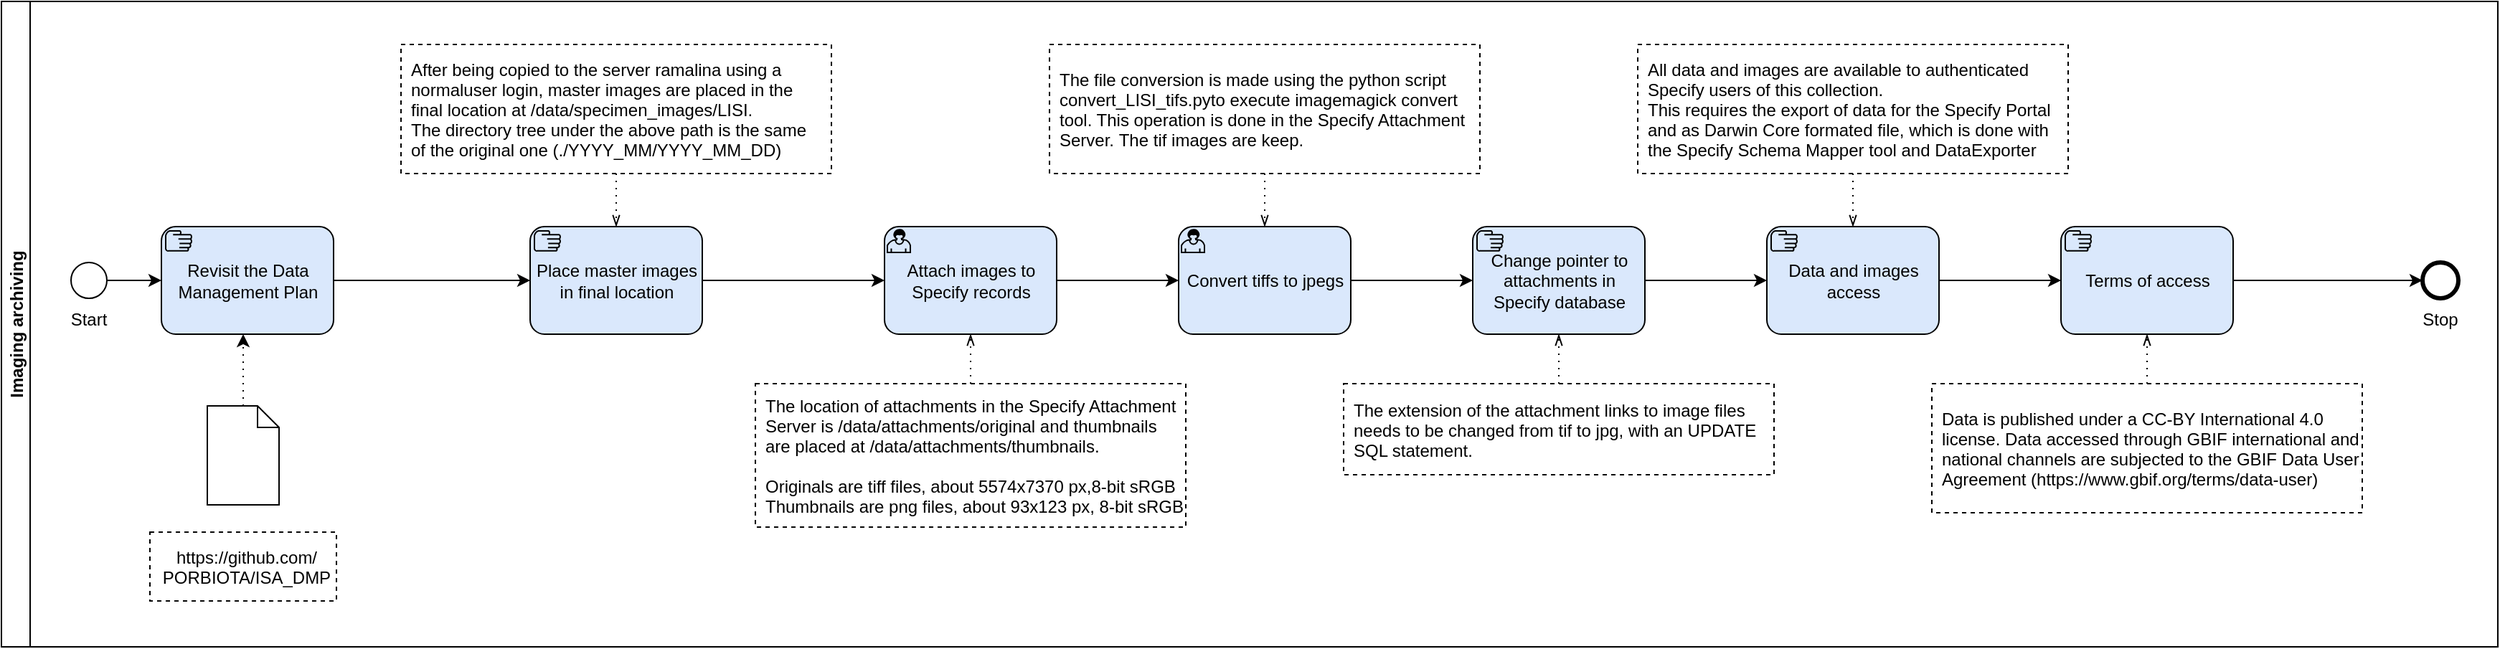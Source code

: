 <mxfile version="16.4.11" type="device"><diagram id="C5RBs43oDa-KdzZeNtuy" name="Page-1"><mxGraphModel dx="951" dy="3087" grid="1" gridSize="10" guides="1" tooltips="1" connect="1" arrows="1" fold="1" page="1" pageScale="1" pageWidth="1920" pageHeight="1200" math="0" shadow="0"><root><mxCell id="WIyWlLk6GJQsqaUBKTNV-0"/><mxCell id="WIyWlLk6GJQsqaUBKTNV-1" parent="WIyWlLk6GJQsqaUBKTNV-0"/><mxCell id="Z1k3hthrZHZ8-aHYoUXY-27" value="" style="edgeStyle=orthogonalEdgeStyle;rounded=0;orthogonalLoop=1;jettySize=auto;html=1;startArrow=none;startFill=0;endArrow=classic;endFill=1;" parent="WIyWlLk6GJQsqaUBKTNV-1" source="saq1hF5vfWgRDRBr79is-0" target="KWRPazFFwxp_j8tZJz7k-1" edge="1"><mxGeometry relative="1" as="geometry"/></mxCell><mxCell id="saq1hF5vfWgRDRBr79is-0" value="" style="ellipse;whiteSpace=wrap;html=1;aspect=fixed;" parent="WIyWlLk6GJQsqaUBKTNV-1" vertex="1"><mxGeometry x="128.5" y="-2138" width="25" height="25" as="geometry"/></mxCell><mxCell id="KWRPazFFwxp_j8tZJz7k-1" value="Revisit the Data&#10;Management Plan" style="points=[[0.25,0,0],[0.5,0,0],[0.75,0,0],[1,0.25,0],[1,0.5,0],[1,0.75,0],[0.75,1,0],[0.5,1,0],[0.25,1,0],[0,0.75,0],[0,0.5,0],[0,0.25,0]];shape=mxgraph.bpmn.task;whiteSpace=wrap;rectStyle=rounded;size=10;taskMarker=manual;fillColor=#dae8fc;strokeColor=#000000;" parent="WIyWlLk6GJQsqaUBKTNV-1" vertex="1"><mxGeometry x="191.5" y="-2163" width="120" height="75" as="geometry"/></mxCell><mxCell id="KWRPazFFwxp_j8tZJz7k-2" value="" style="shape=mxgraph.bpmn.data;labelPosition=center;verticalLabelPosition=bottom;align=center;verticalAlign=top;whiteSpace=wrap;size=15;html=1;" parent="WIyWlLk6GJQsqaUBKTNV-1" vertex="1"><mxGeometry x="223.5" y="-2038" width="50" height="69" as="geometry"/></mxCell><mxCell id="KWRPazFFwxp_j8tZJz7k-3" value="" style="edgeStyle=elbowEdgeStyle;fontSize=12;html=1;endFill=1;startFill=0;endSize=6;startSize=6;dashed=1;dashPattern=1 4;endArrow=classic;startArrow=none;rounded=0;" parent="WIyWlLk6GJQsqaUBKTNV-1" source="KWRPazFFwxp_j8tZJz7k-2" target="KWRPazFFwxp_j8tZJz7k-1" edge="1"><mxGeometry width="160" relative="1" as="geometry"><mxPoint x="348.5" y="-1687.5" as="sourcePoint"/><mxPoint x="288.5" y="-1587" as="targetPoint"/></mxGeometry></mxCell><mxCell id="KWRPazFFwxp_j8tZJz7k-6" value="Place master images&#10;in final location" style="points=[[0.25,0,0],[0.5,0,0],[0.75,0,0],[1,0.25,0],[1,0.5,0],[1,0.75,0],[0.75,1,0],[0.5,1,0],[0.25,1,0],[0,0.75,0],[0,0.5,0],[0,0.25,0]];shape=mxgraph.bpmn.task;whiteSpace=wrap;rectStyle=rounded;size=10;taskMarker=manual;fillColor=#dae8fc;strokeColor=#000000;" parent="WIyWlLk6GJQsqaUBKTNV-1" vertex="1"><mxGeometry x="448.5" y="-2163" width="120" height="75" as="geometry"/></mxCell><mxCell id="KWRPazFFwxp_j8tZJz7k-7" value="" style="edgeStyle=elbowEdgeStyle;fontSize=12;html=1;endArrow=classic;endFill=1;rounded=0;" parent="WIyWlLk6GJQsqaUBKTNV-1" source="KWRPazFFwxp_j8tZJz7k-1" target="KWRPazFFwxp_j8tZJz7k-6" edge="1"><mxGeometry width="160" relative="1" as="geometry"><mxPoint x="298.5" y="-1647" as="sourcePoint"/><mxPoint x="458.5" y="-1647" as="targetPoint"/></mxGeometry></mxCell><mxCell id="KWRPazFFwxp_j8tZJz7k-11" value="" style="edgeStyle=elbowEdgeStyle;fontSize=12;html=1;endArrow=classic;endFill=1;rounded=0;" parent="WIyWlLk6GJQsqaUBKTNV-1" source="KWRPazFFwxp_j8tZJz7k-6" target="HxcbLy3lwClYkwXZZ0eH-2" edge="1"><mxGeometry width="160" relative="1" as="geometry"><mxPoint x="188.5" y="-1487" as="sourcePoint"/><mxPoint x="298.5" y="-1487" as="targetPoint"/></mxGeometry></mxCell><mxCell id="HxcbLy3lwClYkwXZZ0eH-2" value="Attach images to&#10;Specify records" style="points=[[0.25,0,0],[0.5,0,0],[0.75,0,0],[1,0.25,0],[1,0.5,0],[1,0.75,0],[0.75,1,0],[0.5,1,0],[0.25,1,0],[0,0.75,0],[0,0.5,0],[0,0.25,0]];shape=mxgraph.bpmn.task;whiteSpace=wrap;rectStyle=rounded;size=10;taskMarker=user;fillColor=#dae8fc;strokeColor=#000000;" parent="WIyWlLk6GJQsqaUBKTNV-1" vertex="1"><mxGeometry x="695.5" y="-2163" width="120" height="75" as="geometry"/></mxCell><mxCell id="CAfJVCL04lo4b7HKI6iB-4" value="Convert tiffs to jpegs" style="points=[[0.25,0,0],[0.5,0,0],[0.75,0,0],[1,0.25,0],[1,0.5,0],[1,0.75,0],[0.75,1,0],[0.5,1,0],[0.25,1,0],[0,0.75,0],[0,0.5,0],[0,0.25,0]];shape=mxgraph.bpmn.task;whiteSpace=wrap;rectStyle=rounded;size=10;taskMarker=user;fillColor=#dae8fc;strokeColor=#000000;" parent="WIyWlLk6GJQsqaUBKTNV-1" vertex="1"><mxGeometry x="900.5" y="-2163" width="120" height="75" as="geometry"/></mxCell><mxCell id="CAfJVCL04lo4b7HKI6iB-5" value="" style="edgeStyle=elbowEdgeStyle;fontSize=12;html=1;endArrow=classic;endFill=1;rounded=0;" parent="WIyWlLk6GJQsqaUBKTNV-1" source="HxcbLy3lwClYkwXZZ0eH-2" target="CAfJVCL04lo4b7HKI6iB-4" edge="1"><mxGeometry width="160" relative="1" as="geometry"><mxPoint x="569.5" y="-2038" as="sourcePoint"/><mxPoint x="569.5" y="-2016" as="targetPoint"/></mxGeometry></mxCell><mxCell id="Z1k3hthrZHZ8-aHYoUXY-2" value="After being copied to the server ramalina using a&#10;normaluser login, master images are placed in the&#10;final location at /data/specimen_images/LISI.&#10;The directory tree under the above path is the same&#10;of the original one (./YYYY_MM/YYYY_MM_DD)" style="points=[[0.25,0,0],[0.5,0,0],[0.75,0,0],[1,0.25,0],[1,0.5,0],[1,0.75,0],[0.75,1,0],[0.5,1,0],[0.25,1,0],[0,0.75,0],[0,0.5,0],[0,0.25,0]];shape=mxgraph.bpmn.task;arcSize=10;taskMarker=abstract;outline=none;symbol=general;bpmnShapeType=subprocess;isLoopSub=0;verticalAlign=middle;align=left;spacingLeft=5;fontStyle=0" parent="WIyWlLk6GJQsqaUBKTNV-1" vertex="1"><mxGeometry x="358.5" y="-2290" width="300" height="90" as="geometry"/></mxCell><mxCell id="Z1k3hthrZHZ8-aHYoUXY-23" value="" style="points=[[0.145,0.145,0],[0.5,0,0],[0.855,0.145,0],[1,0.5,0],[0.855,0.855,0],[0.5,1,0],[0.145,0.855,0],[0,0.5,0]];shape=mxgraph.bpmn.event;html=1;verticalLabelPosition=bottom;labelBackgroundColor=#ffffff;verticalAlign=top;align=center;perimeter=ellipsePerimeter;outlineConnect=0;aspect=fixed;outline=end;symbol=terminate2;" parent="WIyWlLk6GJQsqaUBKTNV-1" vertex="1"><mxGeometry x="1767.5" y="-2138" width="25" height="25" as="geometry"/></mxCell><mxCell id="vShCWoJCWxjyhyJcnJAN-2" value="https://github.com/&#10;PORBIOTA/ISA_DMP" style="points=[[0.25,0,0],[0.5,0,0],[0.75,0,0],[1,0.25,0],[1,0.5,0],[1,0.75,0],[0.75,1,0],[0.5,1,0],[0.25,1,0],[0,0.75,0],[0,0.5,0],[0,0.25,0]];shape=mxgraph.bpmn.task;arcSize=10;taskMarker=abstract;outline=none;symbol=general;bpmnShapeType=subprocess;isLoopSub=0;verticalAlign=middle;align=center;spacingLeft=5;" parent="WIyWlLk6GJQsqaUBKTNV-1" vertex="1"><mxGeometry x="183.5" y="-1950" width="130" height="48" as="geometry"/></mxCell><mxCell id="vShCWoJCWxjyhyJcnJAN-5" value="The file conversion is made using the python script&#10;convert_LISI_tifs.pyto execute imagemagick convert&#10;tool. This operation is done in the Specify Attachment&#10;Server. The tif images are keep." style="points=[[0.25,0,0],[0.5,0,0],[0.75,0,0],[1,0.25,0],[1,0.5,0],[1,0.75,0],[0.75,1,0],[0.5,1,0],[0.25,1,0],[0,0.75,0],[0,0.5,0],[0,0.25,0]];shape=mxgraph.bpmn.task;arcSize=10;taskMarker=abstract;outline=none;symbol=general;bpmnShapeType=subprocess;isLoopSub=0;verticalAlign=middle;align=left;spacingLeft=5;fontStyle=0" parent="WIyWlLk6GJQsqaUBKTNV-1" vertex="1"><mxGeometry x="810.5" y="-2290" width="300" height="90" as="geometry"/></mxCell><mxCell id="FPVeYQ1jKr1B4zQGlOXX-4" style="edgeStyle=orthogonalEdgeStyle;rounded=0;orthogonalLoop=1;jettySize=auto;html=1;entryX=0;entryY=0.5;entryDx=0;entryDy=0;entryPerimeter=0;" parent="WIyWlLk6GJQsqaUBKTNV-1" source="vShCWoJCWxjyhyJcnJAN-6" target="vShCWoJCWxjyhyJcnJAN-8" edge="1"><mxGeometry relative="1" as="geometry"/></mxCell><mxCell id="vShCWoJCWxjyhyJcnJAN-6" value="Change pointer to&#10;attachments in&#10;Specify database" style="points=[[0.25,0,0],[0.5,0,0],[0.75,0,0],[1,0.25,0],[1,0.5,0],[1,0.75,0],[0.75,1,0],[0.5,1,0],[0.25,1,0],[0,0.75,0],[0,0.5,0],[0,0.25,0]];shape=mxgraph.bpmn.task;whiteSpace=wrap;rectStyle=rounded;size=10;taskMarker=manual;fillColor=#dae8fc;strokeColor=#000000;" parent="WIyWlLk6GJQsqaUBKTNV-1" vertex="1"><mxGeometry x="1105.5" y="-2163" width="120" height="75" as="geometry"/></mxCell><mxCell id="vShCWoJCWxjyhyJcnJAN-7" value="" style="edgeStyle=orthogonalEdgeStyle;rounded=0;orthogonalLoop=1;jettySize=auto;html=1;endArrow=classic;endFill=1;" parent="WIyWlLk6GJQsqaUBKTNV-1" source="CAfJVCL04lo4b7HKI6iB-4" target="vShCWoJCWxjyhyJcnJAN-6" edge="1"><mxGeometry relative="1" as="geometry"><mxPoint x="568.5" y="-1903" as="sourcePoint"/><mxPoint x="568.5" y="-1833" as="targetPoint"/></mxGeometry></mxCell><mxCell id="vShCWoJCWxjyhyJcnJAN-11" value="" style="edgeStyle=orthogonalEdgeStyle;rounded=0;orthogonalLoop=1;jettySize=auto;html=1;endArrow=classic;endFill=1;" parent="WIyWlLk6GJQsqaUBKTNV-1" source="vShCWoJCWxjyhyJcnJAN-8" target="vShCWoJCWxjyhyJcnJAN-10" edge="1"><mxGeometry relative="1" as="geometry"/></mxCell><mxCell id="vShCWoJCWxjyhyJcnJAN-8" value="Data and images&#10;access" style="points=[[0.25,0,0],[0.5,0,0],[0.75,0,0],[1,0.25,0],[1,0.5,0],[1,0.75,0],[0.75,1,0],[0.5,1,0],[0.25,1,0],[0,0.75,0],[0,0.5,0],[0,0.25,0]];shape=mxgraph.bpmn.task;whiteSpace=wrap;rectStyle=rounded;size=10;taskMarker=manual;fillColor=#dae8fc;strokeColor=#000000;" parent="WIyWlLk6GJQsqaUBKTNV-1" vertex="1"><mxGeometry x="1310.5" y="-2163" width="120" height="75" as="geometry"/></mxCell><mxCell id="vShCWoJCWxjyhyJcnJAN-15" value="" style="edgeStyle=orthogonalEdgeStyle;rounded=0;orthogonalLoop=1;jettySize=auto;html=1;endArrow=classic;endFill=1;" parent="WIyWlLk6GJQsqaUBKTNV-1" source="vShCWoJCWxjyhyJcnJAN-10" target="Z1k3hthrZHZ8-aHYoUXY-23" edge="1"><mxGeometry relative="1" as="geometry"/></mxCell><mxCell id="vShCWoJCWxjyhyJcnJAN-10" value="Terms of access" style="points=[[0.25,0,0],[0.5,0,0],[0.75,0,0],[1,0.25,0],[1,0.5,0],[1,0.75,0],[0.75,1,0],[0.5,1,0],[0.25,1,0],[0,0.75,0],[0,0.5,0],[0,0.25,0]];shape=mxgraph.bpmn.task;whiteSpace=wrap;rectStyle=rounded;size=10;taskMarker=manual;fillColor=#dae8fc;strokeColor=#000000;" parent="WIyWlLk6GJQsqaUBKTNV-1" vertex="1"><mxGeometry x="1515.5" y="-2163" width="120" height="75" as="geometry"/></mxCell><mxCell id="vShCWoJCWxjyhyJcnJAN-12" value="Data is published under a CC-BY International 4.0&#10;license. Data accessed through GBIF international and&#10;national channels are subjected to the GBIF Data User&#10;Agreement (https://www.gbif.org/terms/data-user)" style="points=[[0.25,0,0],[0.5,0,0],[0.75,0,0],[1,0.25,0],[1,0.5,0],[1,0.75,0],[0.75,1,0],[0.5,1,0],[0.25,1,0],[0,0.75,0],[0,0.5,0],[0,0.25,0]];shape=mxgraph.bpmn.task;arcSize=10;taskMarker=abstract;outline=none;symbol=general;bpmnShapeType=subprocess;isLoopSub=0;verticalAlign=middle;align=left;spacingLeft=5;fontStyle=0" parent="WIyWlLk6GJQsqaUBKTNV-1" vertex="1"><mxGeometry x="1425.5" y="-2053.5" width="300" height="90" as="geometry"/></mxCell><mxCell id="vShCWoJCWxjyhyJcnJAN-13" value="All data and images are available to authenticated&#10;Specify users of this collection. &#10;This requires the export of data for the Specify Portal&#10;and as Darwin Core formated file, which is done with&#10;the Specify Schema Mapper tool and DataExporter" style="points=[[0.25,0,0],[0.5,0,0],[0.75,0,0],[1,0.25,0],[1,0.5,0],[1,0.75,0],[0.75,1,0],[0.5,1,0],[0.25,1,0],[0,0.75,0],[0,0.5,0],[0,0.25,0]];shape=mxgraph.bpmn.task;arcSize=10;taskMarker=abstract;outline=none;symbol=general;bpmnShapeType=subprocess;isLoopSub=0;verticalAlign=middle;align=left;spacingLeft=5;fontStyle=0" parent="WIyWlLk6GJQsqaUBKTNV-1" vertex="1"><mxGeometry x="1220.5" y="-2290" width="300" height="90" as="geometry"/></mxCell><mxCell id="vShCWoJCWxjyhyJcnJAN-14" value="The extension of the attachment links to image files&#10;needs to be changed from tif to jpg, with an UPDATE&#10;SQL statement." style="points=[[0.25,0,0],[0.5,0,0],[0.75,0,0],[1,0.25,0],[1,0.5,0],[1,0.75,0],[0.75,1,0],[0.5,1,0],[0.25,1,0],[0,0.75,0],[0,0.5,0],[0,0.25,0]];shape=mxgraph.bpmn.task;arcSize=10;taskMarker=abstract;outline=none;symbol=general;bpmnShapeType=subprocess;isLoopSub=0;verticalAlign=middle;align=left;spacingLeft=5;fontStyle=0" parent="WIyWlLk6GJQsqaUBKTNV-1" vertex="1"><mxGeometry x="1015.5" y="-2053.5" width="300" height="63.5" as="geometry"/></mxCell><mxCell id="FPVeYQ1jKr1B4zQGlOXX-0" value="&lt;span style=&quot;background-color: rgb(255 , 255 , 255)&quot;&gt;Start&lt;/span&gt;" style="text;html=1;strokeColor=none;fillColor=none;align=center;verticalAlign=middle;whiteSpace=wrap;rounded=0;" parent="WIyWlLk6GJQsqaUBKTNV-1" vertex="1"><mxGeometry x="121" y="-2108" width="40" height="20" as="geometry"/></mxCell><mxCell id="vShCWoJCWxjyhyJcnJAN-4" value="The location of attachments in the Specify Attachment&#10;Server is /data/attachments/original and thumbnails&#10;are placed at /data/attachments/thumbnails.&#10;&#10;Originals are tiff files, about 5574x7370 px,8-bit sRGB&#10;Thumbnails are png files, about 93x123 px, 8-bit sRGB" style="points=[[0.25,0,0],[0.5,0,0],[0.75,0,0],[1,0.25,0],[1,0.5,0],[1,0.75,0],[0.75,1,0],[0.5,1,0],[0.25,1,0],[0,0.75,0],[0,0.5,0],[0,0.25,0]];shape=mxgraph.bpmn.task;arcSize=10;taskMarker=abstract;outline=none;symbol=general;bpmnShapeType=subprocess;isLoopSub=0;verticalAlign=middle;align=left;spacingLeft=5;fontStyle=0" parent="WIyWlLk6GJQsqaUBKTNV-1" vertex="1"><mxGeometry x="605.5" y="-2053.5" width="300" height="100" as="geometry"/></mxCell><mxCell id="FPVeYQ1jKr1B4zQGlOXX-5" value="" style="edgeStyle=elbowEdgeStyle;fontSize=12;html=1;endFill=0;startFill=0;endSize=6;startSize=6;dashed=1;dashPattern=1 4;endArrow=openThin;startArrow=none;rounded=0;" parent="WIyWlLk6GJQsqaUBKTNV-1" source="vShCWoJCWxjyhyJcnJAN-4" target="HxcbLy3lwClYkwXZZ0eH-2" edge="1"><mxGeometry width="160" relative="1" as="geometry"><mxPoint x="898.5" y="-2038" as="sourcePoint"/><mxPoint x="1058.5" y="-2038" as="targetPoint"/></mxGeometry></mxCell><mxCell id="FPVeYQ1jKr1B4zQGlOXX-6" value="" style="edgeStyle=elbowEdgeStyle;fontSize=12;html=1;endFill=0;startFill=0;endSize=6;startSize=6;dashed=1;dashPattern=1 4;endArrow=openThin;startArrow=none;rounded=0;" parent="WIyWlLk6GJQsqaUBKTNV-1" source="Z1k3hthrZHZ8-aHYoUXY-2" target="KWRPazFFwxp_j8tZJz7k-6" edge="1"><mxGeometry width="160" relative="1" as="geometry"><mxPoint x="568.5" y="-2050" as="sourcePoint"/><mxPoint x="728.5" y="-2050" as="targetPoint"/></mxGeometry></mxCell><mxCell id="FPVeYQ1jKr1B4zQGlOXX-8" value="" style="edgeStyle=elbowEdgeStyle;fontSize=12;html=1;endFill=0;startFill=0;endSize=6;startSize=6;dashed=1;dashPattern=1 4;endArrow=openThin;startArrow=none;rounded=0;" parent="WIyWlLk6GJQsqaUBKTNV-1" source="vShCWoJCWxjyhyJcnJAN-5" target="CAfJVCL04lo4b7HKI6iB-4" edge="1"><mxGeometry width="160" relative="1" as="geometry"><mxPoint x="738.5" y="-2030" as="sourcePoint"/><mxPoint x="898.5" y="-2030" as="targetPoint"/></mxGeometry></mxCell><mxCell id="FPVeYQ1jKr1B4zQGlOXX-10" value="" style="edgeStyle=elbowEdgeStyle;fontSize=12;html=1;endFill=0;startFill=0;endSize=6;startSize=6;dashed=1;dashPattern=1 4;endArrow=openThin;startArrow=none;rounded=0;" parent="WIyWlLk6GJQsqaUBKTNV-1" source="vShCWoJCWxjyhyJcnJAN-14" target="vShCWoJCWxjyhyJcnJAN-6" edge="1"><mxGeometry width="160" relative="1" as="geometry"><mxPoint x="1088.5" y="-1910" as="sourcePoint"/><mxPoint x="898.5" y="-2030" as="targetPoint"/></mxGeometry></mxCell><mxCell id="FPVeYQ1jKr1B4zQGlOXX-11" value="" style="edgeStyle=elbowEdgeStyle;fontSize=12;html=1;endFill=0;startFill=0;endSize=6;startSize=6;dashed=1;dashPattern=1 4;endArrow=openThin;startArrow=none;rounded=0;" parent="WIyWlLk6GJQsqaUBKTNV-1" source="vShCWoJCWxjyhyJcnJAN-13" target="vShCWoJCWxjyhyJcnJAN-8" edge="1"><mxGeometry width="160" relative="1" as="geometry"><mxPoint x="1148.5" y="-2030" as="sourcePoint"/><mxPoint x="1308.5" y="-2030" as="targetPoint"/></mxGeometry></mxCell><mxCell id="FPVeYQ1jKr1B4zQGlOXX-12" value="" style="edgeStyle=elbowEdgeStyle;fontSize=12;html=1;endFill=0;startFill=0;endSize=6;startSize=6;dashed=1;dashPattern=1 4;endArrow=openThin;startArrow=none;rounded=0;" parent="WIyWlLk6GJQsqaUBKTNV-1" source="vShCWoJCWxjyhyJcnJAN-12" target="vShCWoJCWxjyhyJcnJAN-10" edge="1"><mxGeometry width="160" relative="1" as="geometry"><mxPoint x="1508.5" y="-2030" as="sourcePoint"/><mxPoint x="1628.5" y="-2030" as="targetPoint"/></mxGeometry></mxCell><mxCell id="FPVeYQ1jKr1B4zQGlOXX-13" value="&lt;span style=&quot;background-color: rgb(255 , 255 , 255)&quot;&gt;Stop&lt;/span&gt;" style="text;html=1;strokeColor=none;fillColor=none;align=center;verticalAlign=middle;whiteSpace=wrap;rounded=0;" parent="WIyWlLk6GJQsqaUBKTNV-1" vertex="1"><mxGeometry x="1760" y="-2108" width="40" height="20" as="geometry"/></mxCell><mxCell id="FPVeYQ1jKr1B4zQGlOXX-14" value="Imaging archiving" style="swimlane;startSize=20;horizontal=0;" parent="WIyWlLk6GJQsqaUBKTNV-1" vertex="1"><mxGeometry x="80" y="-2320" width="1740" height="450" as="geometry"/></mxCell></root></mxGraphModel></diagram></mxfile>